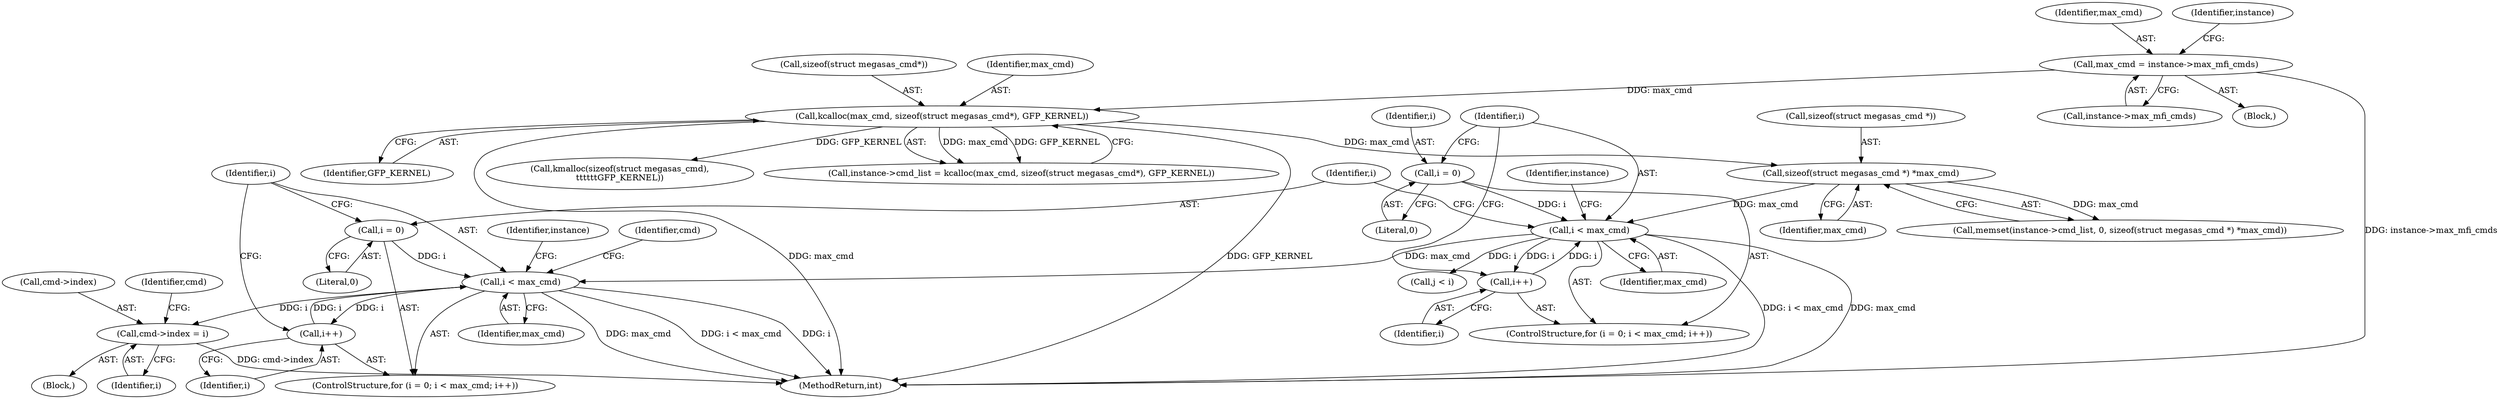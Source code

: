digraph "0_linux_bcf3b67d16a4c8ffae0aa79de5853435e683945c@pointer" {
"1000227" [label="(Call,cmd->index = i)"];
"1000209" [label="(Call,i < max_cmd)"];
"1000206" [label="(Call,i = 0)"];
"1000212" [label="(Call,i++)"];
"1000154" [label="(Call,i < max_cmd)"];
"1000151" [label="(Call,i = 0)"];
"1000157" [label="(Call,i++)"];
"1000146" [label="(Call,sizeof(struct megasas_cmd *) *max_cmd)"];
"1000118" [label="(Call,kcalloc(max_cmd, sizeof(struct megasas_cmd*), GFP_KERNEL))"];
"1000109" [label="(Call,max_cmd = instance->max_mfi_cmds)"];
"1000214" [label="(Block,)"];
"1000253" [label="(Identifier,instance)"];
"1000118" [label="(Call,kcalloc(max_cmd, sizeof(struct megasas_cmd*), GFP_KERNEL))"];
"1000213" [label="(Identifier,i)"];
"1000149" [label="(Identifier,max_cmd)"];
"1000211" [label="(Identifier,max_cmd)"];
"1000271" [label="(MethodReturn,int)"];
"1000158" [label="(Identifier,i)"];
"1000119" [label="(Identifier,max_cmd)"];
"1000111" [label="(Call,instance->max_mfi_cmds)"];
"1000207" [label="(Identifier,i)"];
"1000163" [label="(Identifier,instance)"];
"1000114" [label="(Call,instance->cmd_list = kcalloc(max_cmd, sizeof(struct megasas_cmd*), GFP_KERNEL))"];
"1000216" [label="(Identifier,cmd)"];
"1000208" [label="(Literal,0)"];
"1000212" [label="(Call,i++)"];
"1000120" [label="(Call,sizeof(struct megasas_cmd*))"];
"1000156" [label="(Identifier,max_cmd)"];
"1000157" [label="(Call,i++)"];
"1000210" [label="(Identifier,i)"];
"1000122" [label="(Identifier,GFP_KERNEL)"];
"1000155" [label="(Identifier,i)"];
"1000104" [label="(Block,)"];
"1000206" [label="(Call,i = 0)"];
"1000153" [label="(Literal,0)"];
"1000147" [label="(Call,sizeof(struct megasas_cmd *))"];
"1000141" [label="(Call,memset(instance->cmd_list, 0, sizeof(struct megasas_cmd *) *max_cmd))"];
"1000110" [label="(Identifier,max_cmd)"];
"1000150" [label="(ControlStructure,for (i = 0; i < max_cmd; i++))"];
"1000166" [label="(Call,kmalloc(sizeof(struct megasas_cmd),\n\t\t\t\t\t\tGFP_KERNEL))"];
"1000209" [label="(Call,i < max_cmd)"];
"1000116" [label="(Identifier,instance)"];
"1000228" [label="(Call,cmd->index)"];
"1000227" [label="(Call,cmd->index = i)"];
"1000109" [label="(Call,max_cmd = instance->max_mfi_cmds)"];
"1000152" [label="(Identifier,i)"];
"1000231" [label="(Identifier,i)"];
"1000205" [label="(ControlStructure,for (i = 0; i < max_cmd; i++))"];
"1000234" [label="(Identifier,cmd)"];
"1000182" [label="(Call,j < i)"];
"1000146" [label="(Call,sizeof(struct megasas_cmd *) *max_cmd)"];
"1000154" [label="(Call,i < max_cmd)"];
"1000151" [label="(Call,i = 0)"];
"1000227" -> "1000214"  [label="AST: "];
"1000227" -> "1000231"  [label="CFG: "];
"1000228" -> "1000227"  [label="AST: "];
"1000231" -> "1000227"  [label="AST: "];
"1000234" -> "1000227"  [label="CFG: "];
"1000227" -> "1000271"  [label="DDG: cmd->index"];
"1000209" -> "1000227"  [label="DDG: i"];
"1000209" -> "1000205"  [label="AST: "];
"1000209" -> "1000211"  [label="CFG: "];
"1000210" -> "1000209"  [label="AST: "];
"1000211" -> "1000209"  [label="AST: "];
"1000216" -> "1000209"  [label="CFG: "];
"1000253" -> "1000209"  [label="CFG: "];
"1000209" -> "1000271"  [label="DDG: i < max_cmd"];
"1000209" -> "1000271"  [label="DDG: i"];
"1000209" -> "1000271"  [label="DDG: max_cmd"];
"1000206" -> "1000209"  [label="DDG: i"];
"1000212" -> "1000209"  [label="DDG: i"];
"1000154" -> "1000209"  [label="DDG: max_cmd"];
"1000209" -> "1000212"  [label="DDG: i"];
"1000206" -> "1000205"  [label="AST: "];
"1000206" -> "1000208"  [label="CFG: "];
"1000207" -> "1000206"  [label="AST: "];
"1000208" -> "1000206"  [label="AST: "];
"1000210" -> "1000206"  [label="CFG: "];
"1000212" -> "1000205"  [label="AST: "];
"1000212" -> "1000213"  [label="CFG: "];
"1000213" -> "1000212"  [label="AST: "];
"1000210" -> "1000212"  [label="CFG: "];
"1000154" -> "1000150"  [label="AST: "];
"1000154" -> "1000156"  [label="CFG: "];
"1000155" -> "1000154"  [label="AST: "];
"1000156" -> "1000154"  [label="AST: "];
"1000163" -> "1000154"  [label="CFG: "];
"1000207" -> "1000154"  [label="CFG: "];
"1000154" -> "1000271"  [label="DDG: max_cmd"];
"1000154" -> "1000271"  [label="DDG: i < max_cmd"];
"1000151" -> "1000154"  [label="DDG: i"];
"1000157" -> "1000154"  [label="DDG: i"];
"1000146" -> "1000154"  [label="DDG: max_cmd"];
"1000154" -> "1000157"  [label="DDG: i"];
"1000154" -> "1000182"  [label="DDG: i"];
"1000151" -> "1000150"  [label="AST: "];
"1000151" -> "1000153"  [label="CFG: "];
"1000152" -> "1000151"  [label="AST: "];
"1000153" -> "1000151"  [label="AST: "];
"1000155" -> "1000151"  [label="CFG: "];
"1000157" -> "1000150"  [label="AST: "];
"1000157" -> "1000158"  [label="CFG: "];
"1000158" -> "1000157"  [label="AST: "];
"1000155" -> "1000157"  [label="CFG: "];
"1000146" -> "1000141"  [label="AST: "];
"1000146" -> "1000149"  [label="CFG: "];
"1000147" -> "1000146"  [label="AST: "];
"1000149" -> "1000146"  [label="AST: "];
"1000141" -> "1000146"  [label="CFG: "];
"1000146" -> "1000141"  [label="DDG: max_cmd"];
"1000118" -> "1000146"  [label="DDG: max_cmd"];
"1000118" -> "1000114"  [label="AST: "];
"1000118" -> "1000122"  [label="CFG: "];
"1000119" -> "1000118"  [label="AST: "];
"1000120" -> "1000118"  [label="AST: "];
"1000122" -> "1000118"  [label="AST: "];
"1000114" -> "1000118"  [label="CFG: "];
"1000118" -> "1000271"  [label="DDG: GFP_KERNEL"];
"1000118" -> "1000271"  [label="DDG: max_cmd"];
"1000118" -> "1000114"  [label="DDG: max_cmd"];
"1000118" -> "1000114"  [label="DDG: GFP_KERNEL"];
"1000109" -> "1000118"  [label="DDG: max_cmd"];
"1000118" -> "1000166"  [label="DDG: GFP_KERNEL"];
"1000109" -> "1000104"  [label="AST: "];
"1000109" -> "1000111"  [label="CFG: "];
"1000110" -> "1000109"  [label="AST: "];
"1000111" -> "1000109"  [label="AST: "];
"1000116" -> "1000109"  [label="CFG: "];
"1000109" -> "1000271"  [label="DDG: instance->max_mfi_cmds"];
}
